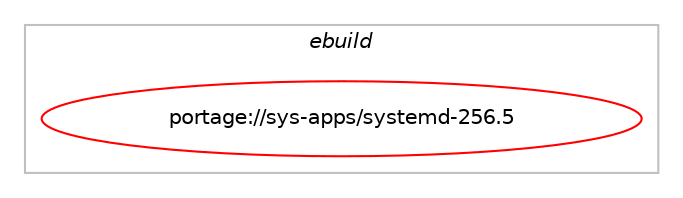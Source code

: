 digraph prolog {

# *************
# Graph options
# *************

newrank=true;
concentrate=true;
compound=true;
graph [rankdir=LR,fontname=Helvetica,fontsize=10,ranksep=1.5];#, ranksep=2.5, nodesep=0.2];
edge  [arrowhead=vee];
node  [fontname=Helvetica,fontsize=10];

# **********
# The ebuild
# **********

subgraph cluster_leftcol {
color=gray;
label=<<i>ebuild</i>>;
id [label="portage://sys-apps/systemd-256.5", color=red, width=4, href="../sys-apps/systemd-256.5.svg"];
}

# ****************
# The dependencies
# ****************

subgraph cluster_midcol {
color=gray;
label=<<i>dependencies</i>>;
subgraph cluster_compile {
fillcolor="#eeeeee";
style=filled;
label=<<i>compile</i>>;
# *** BEGIN UNKNOWN DEPENDENCY TYPE (TODO) ***
# id -> equal(use_conditional_group(positive,acl,portage://sys-apps/systemd-256.5,[package_dependency(portage://sys-apps/systemd-256.5,install,no,sys-apps,acl,none,[,,],[slot(0),equal],[])]))
# *** END UNKNOWN DEPENDENCY TYPE (TODO) ***

# *** BEGIN UNKNOWN DEPENDENCY TYPE (TODO) ***
# id -> equal(use_conditional_group(positive,apparmor,portage://sys-apps/systemd-256.5,[package_dependency(portage://sys-apps/systemd-256.5,install,no,sys-libs,libapparmor,greaterequal,[2.13,,,2.13],[slot(0),equal],[])]))
# *** END UNKNOWN DEPENDENCY TYPE (TODO) ***

# *** BEGIN UNKNOWN DEPENDENCY TYPE (TODO) ***
# id -> equal(use_conditional_group(positive,audit,portage://sys-apps/systemd-256.5,[package_dependency(portage://sys-apps/systemd-256.5,install,no,sys-process,audit,greaterequal,[2,,,2],[slot(0),equal],[])]))
# *** END UNKNOWN DEPENDENCY TYPE (TODO) ***

# *** BEGIN UNKNOWN DEPENDENCY TYPE (TODO) ***
# id -> equal(use_conditional_group(positive,cryptsetup,portage://sys-apps/systemd-256.5,[package_dependency(portage://sys-apps/systemd-256.5,install,no,sys-fs,cryptsetup,greaterequal,[2.0.1,,,2.0.1],[slot(0),equal],[])]))
# *** END UNKNOWN DEPENDENCY TYPE (TODO) ***

# *** BEGIN UNKNOWN DEPENDENCY TYPE (TODO) ***
# id -> equal(use_conditional_group(positive,curl,portage://sys-apps/systemd-256.5,[package_dependency(portage://sys-apps/systemd-256.5,install,no,net-misc,curl,greaterequal,[7.32.0,,,7.32.0],[slot(0),equal],[])]))
# *** END UNKNOWN DEPENDENCY TYPE (TODO) ***

# *** BEGIN UNKNOWN DEPENDENCY TYPE (TODO) ***
# id -> equal(use_conditional_group(positive,elfutils,portage://sys-apps/systemd-256.5,[package_dependency(portage://sys-apps/systemd-256.5,install,no,dev-libs,elfutils,greaterequal,[0.158,,,0.158],[slot(0),equal],[])]))
# *** END UNKNOWN DEPENDENCY TYPE (TODO) ***

# *** BEGIN UNKNOWN DEPENDENCY TYPE (TODO) ***
# id -> equal(use_conditional_group(positive,fido2,portage://sys-apps/systemd-256.5,[package_dependency(portage://sys-apps/systemd-256.5,install,no,dev-libs,libfido2,none,[,,],[slot(0),equal],[])]))
# *** END UNKNOWN DEPENDENCY TYPE (TODO) ***

# *** BEGIN UNKNOWN DEPENDENCY TYPE (TODO) ***
# id -> equal(use_conditional_group(positive,gcrypt,portage://sys-apps/systemd-256.5,[package_dependency(portage://sys-apps/systemd-256.5,install,no,dev-libs,libgcrypt,greaterequal,[1.4.5,,,1.4.5],[slot(0),equal],[use(optenable(abi_x86_32),negative),use(optenable(abi_x86_64),negative),use(optenable(abi_x86_x32),negative),use(optenable(abi_mips_n32),negative),use(optenable(abi_mips_n64),negative),use(optenable(abi_mips_o32),negative),use(optenable(abi_s390_32),negative),use(optenable(abi_s390_64),negative)])]))
# *** END UNKNOWN DEPENDENCY TYPE (TODO) ***

# *** BEGIN UNKNOWN DEPENDENCY TYPE (TODO) ***
# id -> equal(use_conditional_group(positive,gnutls,portage://sys-apps/systemd-256.5,[package_dependency(portage://sys-apps/systemd-256.5,install,no,net-libs,gnutls,greaterequal,[3.6.0,,,3.6.0],[slot(0),equal],[])]))
# *** END UNKNOWN DEPENDENCY TYPE (TODO) ***

# *** BEGIN UNKNOWN DEPENDENCY TYPE (TODO) ***
# id -> equal(use_conditional_group(positive,http,portage://sys-apps/systemd-256.5,[package_dependency(portage://sys-apps/systemd-256.5,install,no,net-libs,libmicrohttpd,greaterequal,[0.9.33,,,0.9.33],[slot(0),equal],[use(enable(epoll),positive)])]))
# *** END UNKNOWN DEPENDENCY TYPE (TODO) ***

# *** BEGIN UNKNOWN DEPENDENCY TYPE (TODO) ***
# id -> equal(use_conditional_group(positive,idn,portage://sys-apps/systemd-256.5,[package_dependency(portage://sys-apps/systemd-256.5,install,no,net-dns,libidn2,none,[,,],any_same_slot,[])]))
# *** END UNKNOWN DEPENDENCY TYPE (TODO) ***

# *** BEGIN UNKNOWN DEPENDENCY TYPE (TODO) ***
# id -> equal(use_conditional_group(positive,importd,portage://sys-apps/systemd-256.5,[package_dependency(portage://sys-apps/systemd-256.5,install,no,app-arch,bzip2,none,[,,],[slot(0),equal],[]),package_dependency(portage://sys-apps/systemd-256.5,install,no,sys-libs,zlib,none,[,,],[slot(0),equal],[])]))
# *** END UNKNOWN DEPENDENCY TYPE (TODO) ***

# *** BEGIN UNKNOWN DEPENDENCY TYPE (TODO) ***
# id -> equal(use_conditional_group(positive,iptables,portage://sys-apps/systemd-256.5,[package_dependency(portage://sys-apps/systemd-256.5,install,no,net-firewall,iptables,none,[,,],[slot(0),equal],[])]))
# *** END UNKNOWN DEPENDENCY TYPE (TODO) ***

# *** BEGIN UNKNOWN DEPENDENCY TYPE (TODO) ***
# id -> equal(use_conditional_group(positive,kmod,portage://sys-apps/systemd-256.5,[package_dependency(portage://sys-apps/systemd-256.5,install,no,sys-apps,kmod,greaterequal,[15,,,15],[slot(0),equal],[])]))
# *** END UNKNOWN DEPENDENCY TYPE (TODO) ***

# *** BEGIN UNKNOWN DEPENDENCY TYPE (TODO) ***
# id -> equal(use_conditional_group(positive,lz4,portage://sys-apps/systemd-256.5,[package_dependency(portage://sys-apps/systemd-256.5,install,no,app-arch,lz4,greaterequal,[0,,_p131,0_p131],[slot(0),equal],[use(optenable(abi_x86_32),negative),use(optenable(abi_x86_64),negative),use(optenable(abi_x86_x32),negative),use(optenable(abi_mips_n32),negative),use(optenable(abi_mips_n64),negative),use(optenable(abi_mips_o32),negative),use(optenable(abi_s390_32),negative),use(optenable(abi_s390_64),negative)])]))
# *** END UNKNOWN DEPENDENCY TYPE (TODO) ***

# *** BEGIN UNKNOWN DEPENDENCY TYPE (TODO) ***
# id -> equal(use_conditional_group(positive,lzma,portage://sys-apps/systemd-256.5,[package_dependency(portage://sys-apps/systemd-256.5,install,no,app-arch,xz-utils,greaterequal,[5.0.5,,-r1,5.0.5-r1],[slot(0),equal],[use(optenable(abi_x86_32),negative),use(optenable(abi_x86_64),negative),use(optenable(abi_x86_x32),negative),use(optenable(abi_mips_n32),negative),use(optenable(abi_mips_n64),negative),use(optenable(abi_mips_o32),negative),use(optenable(abi_s390_32),negative),use(optenable(abi_s390_64),negative)])]))
# *** END UNKNOWN DEPENDENCY TYPE (TODO) ***

# *** BEGIN UNKNOWN DEPENDENCY TYPE (TODO) ***
# id -> equal(use_conditional_group(positive,openssl,portage://sys-apps/systemd-256.5,[package_dependency(portage://sys-apps/systemd-256.5,install,no,dev-libs,openssl,greaterequal,[1.1.0,,,1.1.0],[slot(0),equal],[])]))
# *** END UNKNOWN DEPENDENCY TYPE (TODO) ***

# *** BEGIN UNKNOWN DEPENDENCY TYPE (TODO) ***
# id -> equal(use_conditional_group(positive,pam,portage://sys-apps/systemd-256.5,[package_dependency(portage://sys-apps/systemd-256.5,install,no,sys-libs,pam,none,[,,],any_same_slot,[use(optenable(abi_x86_32),negative),use(optenable(abi_x86_64),negative),use(optenable(abi_x86_x32),negative),use(optenable(abi_mips_n32),negative),use(optenable(abi_mips_n64),negative),use(optenable(abi_mips_o32),negative),use(optenable(abi_s390_32),negative),use(optenable(abi_s390_64),negative)])]))
# *** END UNKNOWN DEPENDENCY TYPE (TODO) ***

# *** BEGIN UNKNOWN DEPENDENCY TYPE (TODO) ***
# id -> equal(use_conditional_group(positive,pcre,portage://sys-apps/systemd-256.5,[package_dependency(portage://sys-apps/systemd-256.5,install,no,dev-libs,libpcre2,none,[,,],[],[])]))
# *** END UNKNOWN DEPENDENCY TYPE (TODO) ***

# *** BEGIN UNKNOWN DEPENDENCY TYPE (TODO) ***
# id -> equal(use_conditional_group(positive,pkcs11,portage://sys-apps/systemd-256.5,[package_dependency(portage://sys-apps/systemd-256.5,install,no,app-crypt,p11-kit,greaterequal,[0.23.3,,,0.23.3],[slot(0),equal],[])]))
# *** END UNKNOWN DEPENDENCY TYPE (TODO) ***

# *** BEGIN UNKNOWN DEPENDENCY TYPE (TODO) ***
# id -> equal(use_conditional_group(positive,pwquality,portage://sys-apps/systemd-256.5,[package_dependency(portage://sys-apps/systemd-256.5,install,no,dev-libs,libpwquality,greaterequal,[1.4.1,,,1.4.1],[slot(0),equal],[])]))
# *** END UNKNOWN DEPENDENCY TYPE (TODO) ***

# *** BEGIN UNKNOWN DEPENDENCY TYPE (TODO) ***
# id -> equal(use_conditional_group(positive,qrcode,portage://sys-apps/systemd-256.5,[package_dependency(portage://sys-apps/systemd-256.5,install,no,media-gfx,qrencode,greaterequal,[3,,,3],[slot(0),equal],[])]))
# *** END UNKNOWN DEPENDENCY TYPE (TODO) ***

# *** BEGIN UNKNOWN DEPENDENCY TYPE (TODO) ***
# id -> equal(use_conditional_group(positive,seccomp,portage://sys-apps/systemd-256.5,[package_dependency(portage://sys-apps/systemd-256.5,install,no,sys-libs,libseccomp,greaterequal,[2.3.3,,,2.3.3],[slot(0),equal],[])]))
# *** END UNKNOWN DEPENDENCY TYPE (TODO) ***

# *** BEGIN UNKNOWN DEPENDENCY TYPE (TODO) ***
# id -> equal(use_conditional_group(positive,selinux,portage://sys-apps/systemd-256.5,[package_dependency(portage://sys-apps/systemd-256.5,install,no,sys-libs,libselinux,greaterequal,[2.1.9,,,2.1.9],[slot(0),equal],[])]))
# *** END UNKNOWN DEPENDENCY TYPE (TODO) ***

# *** BEGIN UNKNOWN DEPENDENCY TYPE (TODO) ***
# id -> equal(use_conditional_group(positive,tpm,portage://sys-apps/systemd-256.5,[package_dependency(portage://sys-apps/systemd-256.5,install,no,app-crypt,tpm2-tss,none,[,,],[slot(0),equal],[])]))
# *** END UNKNOWN DEPENDENCY TYPE (TODO) ***

# *** BEGIN UNKNOWN DEPENDENCY TYPE (TODO) ***
# id -> equal(use_conditional_group(positive,xkb,portage://sys-apps/systemd-256.5,[package_dependency(portage://sys-apps/systemd-256.5,install,no,x11-libs,libxkbcommon,greaterequal,[0.4.1,,,0.4.1],[slot(0),equal],[])]))
# *** END UNKNOWN DEPENDENCY TYPE (TODO) ***

# *** BEGIN UNKNOWN DEPENDENCY TYPE (TODO) ***
# id -> equal(use_conditional_group(positive,zstd,portage://sys-apps/systemd-256.5,[package_dependency(portage://sys-apps/systemd-256.5,install,no,app-arch,zstd,greaterequal,[1.4.0,,,1.4.0],[slot(0),equal],[use(optenable(abi_x86_32),negative),use(optenable(abi_x86_64),negative),use(optenable(abi_x86_x32),negative),use(optenable(abi_mips_n32),negative),use(optenable(abi_mips_n64),negative),use(optenable(abi_mips_o32),negative),use(optenable(abi_s390_32),negative),use(optenable(abi_s390_64),negative)])]))
# *** END UNKNOWN DEPENDENCY TYPE (TODO) ***

# *** BEGIN UNKNOWN DEPENDENCY TYPE (TODO) ***
# id -> equal(package_dependency(portage://sys-apps/systemd-256.5,install,no,sys-apps,util-linux,greaterequal,[2.32,,,2.32],[slot(0),equal],[use(optenable(abi_x86_32),negative),use(optenable(abi_x86_64),negative),use(optenable(abi_x86_x32),negative),use(optenable(abi_mips_n32),negative),use(optenable(abi_mips_n64),negative),use(optenable(abi_mips_o32),negative),use(optenable(abi_s390_32),negative),use(optenable(abi_s390_64),negative)]))
# *** END UNKNOWN DEPENDENCY TYPE (TODO) ***

# *** BEGIN UNKNOWN DEPENDENCY TYPE (TODO) ***
# id -> equal(package_dependency(portage://sys-apps/systemd-256.5,install,no,sys-kernel,linux-headers,greaterequal,[4.15,,,4.15],[],[]))
# *** END UNKNOWN DEPENDENCY TYPE (TODO) ***

# *** BEGIN UNKNOWN DEPENDENCY TYPE (TODO) ***
# id -> equal(package_dependency(portage://sys-apps/systemd-256.5,install,no,sys-libs,libcap,none,[,,],[slot(0),equal],[use(optenable(abi_x86_32),negative),use(optenable(abi_x86_64),negative),use(optenable(abi_x86_x32),negative),use(optenable(abi_mips_n32),negative),use(optenable(abi_mips_n64),negative),use(optenable(abi_mips_o32),negative),use(optenable(abi_s390_32),negative),use(optenable(abi_s390_64),negative)]))
# *** END UNKNOWN DEPENDENCY TYPE (TODO) ***

# *** BEGIN UNKNOWN DEPENDENCY TYPE (TODO) ***
# id -> equal(package_dependency(portage://sys-apps/systemd-256.5,install,no,virtual,libcrypt,none,[,,],any_same_slot,[use(optenable(abi_x86_32),negative),use(optenable(abi_x86_64),negative),use(optenable(abi_x86_x32),negative),use(optenable(abi_mips_n32),negative),use(optenable(abi_mips_n64),negative),use(optenable(abi_mips_o32),negative),use(optenable(abi_s390_32),negative),use(optenable(abi_s390_64),negative)]))
# *** END UNKNOWN DEPENDENCY TYPE (TODO) ***

}
subgraph cluster_compileandrun {
fillcolor="#eeeeee";
style=filled;
label=<<i>compile and run</i>>;
}
subgraph cluster_run {
fillcolor="#eeeeee";
style=filled;
label=<<i>run</i>>;
# *** BEGIN UNKNOWN DEPENDENCY TYPE (TODO) ***
# id -> equal(use_conditional_group(negative,sysv-utils,portage://sys-apps/systemd-256.5,[package_dependency(portage://sys-apps/systemd-256.5,run,no,sys-apps,sysvinit,none,[,,],[],[])]))
# *** END UNKNOWN DEPENDENCY TYPE (TODO) ***

# *** BEGIN UNKNOWN DEPENDENCY TYPE (TODO) ***
# id -> equal(use_conditional_group(positive,acl,portage://sys-apps/systemd-256.5,[package_dependency(portage://sys-apps/systemd-256.5,run,no,sys-apps,acl,none,[,,],[slot(0),equal],[])]))
# *** END UNKNOWN DEPENDENCY TYPE (TODO) ***

# *** BEGIN UNKNOWN DEPENDENCY TYPE (TODO) ***
# id -> equal(use_conditional_group(positive,apparmor,portage://sys-apps/systemd-256.5,[package_dependency(portage://sys-apps/systemd-256.5,run,no,sys-libs,libapparmor,greaterequal,[2.13,,,2.13],[slot(0),equal],[])]))
# *** END UNKNOWN DEPENDENCY TYPE (TODO) ***

# *** BEGIN UNKNOWN DEPENDENCY TYPE (TODO) ***
# id -> equal(use_conditional_group(positive,audit,portage://sys-apps/systemd-256.5,[package_dependency(portage://sys-apps/systemd-256.5,run,no,sys-process,audit,greaterequal,[2,,,2],[slot(0),equal],[])]))
# *** END UNKNOWN DEPENDENCY TYPE (TODO) ***

# *** BEGIN UNKNOWN DEPENDENCY TYPE (TODO) ***
# id -> equal(use_conditional_group(positive,cryptsetup,portage://sys-apps/systemd-256.5,[package_dependency(portage://sys-apps/systemd-256.5,run,no,sys-fs,cryptsetup,greaterequal,[2.0.1,,,2.0.1],[slot(0),equal],[])]))
# *** END UNKNOWN DEPENDENCY TYPE (TODO) ***

# *** BEGIN UNKNOWN DEPENDENCY TYPE (TODO) ***
# id -> equal(use_conditional_group(positive,curl,portage://sys-apps/systemd-256.5,[package_dependency(portage://sys-apps/systemd-256.5,run,no,net-misc,curl,greaterequal,[7.32.0,,,7.32.0],[slot(0),equal],[])]))
# *** END UNKNOWN DEPENDENCY TYPE (TODO) ***

# *** BEGIN UNKNOWN DEPENDENCY TYPE (TODO) ***
# id -> equal(use_conditional_group(positive,elfutils,portage://sys-apps/systemd-256.5,[package_dependency(portage://sys-apps/systemd-256.5,run,no,dev-libs,elfutils,greaterequal,[0.158,,,0.158],[slot(0),equal],[])]))
# *** END UNKNOWN DEPENDENCY TYPE (TODO) ***

# *** BEGIN UNKNOWN DEPENDENCY TYPE (TODO) ***
# id -> equal(use_conditional_group(positive,fido2,portage://sys-apps/systemd-256.5,[package_dependency(portage://sys-apps/systemd-256.5,run,no,dev-libs,libfido2,none,[,,],[slot(0),equal],[])]))
# *** END UNKNOWN DEPENDENCY TYPE (TODO) ***

# *** BEGIN UNKNOWN DEPENDENCY TYPE (TODO) ***
# id -> equal(use_conditional_group(positive,gcrypt,portage://sys-apps/systemd-256.5,[package_dependency(portage://sys-apps/systemd-256.5,run,no,dev-libs,libgcrypt,greaterequal,[1.4.5,,,1.4.5],[slot(0),equal],[use(optenable(abi_x86_32),negative),use(optenable(abi_x86_64),negative),use(optenable(abi_x86_x32),negative),use(optenable(abi_mips_n32),negative),use(optenable(abi_mips_n64),negative),use(optenable(abi_mips_o32),negative),use(optenable(abi_s390_32),negative),use(optenable(abi_s390_64),negative)])]))
# *** END UNKNOWN DEPENDENCY TYPE (TODO) ***

# *** BEGIN UNKNOWN DEPENDENCY TYPE (TODO) ***
# id -> equal(use_conditional_group(positive,gnutls,portage://sys-apps/systemd-256.5,[package_dependency(portage://sys-apps/systemd-256.5,run,no,net-libs,gnutls,greaterequal,[3.6.0,,,3.6.0],[slot(0),equal],[])]))
# *** END UNKNOWN DEPENDENCY TYPE (TODO) ***

# *** BEGIN UNKNOWN DEPENDENCY TYPE (TODO) ***
# id -> equal(use_conditional_group(positive,http,portage://sys-apps/systemd-256.5,[package_dependency(portage://sys-apps/systemd-256.5,run,no,net-libs,libmicrohttpd,greaterequal,[0.9.33,,,0.9.33],[slot(0),equal],[use(enable(epoll),positive)])]))
# *** END UNKNOWN DEPENDENCY TYPE (TODO) ***

# *** BEGIN UNKNOWN DEPENDENCY TYPE (TODO) ***
# id -> equal(use_conditional_group(positive,idn,portage://sys-apps/systemd-256.5,[package_dependency(portage://sys-apps/systemd-256.5,run,no,net-dns,libidn2,none,[,,],any_same_slot,[])]))
# *** END UNKNOWN DEPENDENCY TYPE (TODO) ***

# *** BEGIN UNKNOWN DEPENDENCY TYPE (TODO) ***
# id -> equal(use_conditional_group(positive,importd,portage://sys-apps/systemd-256.5,[package_dependency(portage://sys-apps/systemd-256.5,run,no,app-arch,bzip2,none,[,,],[slot(0),equal],[]),package_dependency(portage://sys-apps/systemd-256.5,run,no,sys-libs,zlib,none,[,,],[slot(0),equal],[])]))
# *** END UNKNOWN DEPENDENCY TYPE (TODO) ***

# *** BEGIN UNKNOWN DEPENDENCY TYPE (TODO) ***
# id -> equal(use_conditional_group(positive,iptables,portage://sys-apps/systemd-256.5,[package_dependency(portage://sys-apps/systemd-256.5,run,no,net-firewall,iptables,none,[,,],[slot(0),equal],[])]))
# *** END UNKNOWN DEPENDENCY TYPE (TODO) ***

# *** BEGIN UNKNOWN DEPENDENCY TYPE (TODO) ***
# id -> equal(use_conditional_group(positive,kmod,portage://sys-apps/systemd-256.5,[package_dependency(portage://sys-apps/systemd-256.5,run,no,sys-apps,kmod,greaterequal,[15,,,15],[slot(0),equal],[])]))
# *** END UNKNOWN DEPENDENCY TYPE (TODO) ***

# *** BEGIN UNKNOWN DEPENDENCY TYPE (TODO) ***
# id -> equal(use_conditional_group(positive,lz4,portage://sys-apps/systemd-256.5,[package_dependency(portage://sys-apps/systemd-256.5,run,no,app-arch,lz4,greaterequal,[0,,_p131,0_p131],[slot(0),equal],[use(optenable(abi_x86_32),negative),use(optenable(abi_x86_64),negative),use(optenable(abi_x86_x32),negative),use(optenable(abi_mips_n32),negative),use(optenable(abi_mips_n64),negative),use(optenable(abi_mips_o32),negative),use(optenable(abi_s390_32),negative),use(optenable(abi_s390_64),negative)])]))
# *** END UNKNOWN DEPENDENCY TYPE (TODO) ***

# *** BEGIN UNKNOWN DEPENDENCY TYPE (TODO) ***
# id -> equal(use_conditional_group(positive,lzma,portage://sys-apps/systemd-256.5,[package_dependency(portage://sys-apps/systemd-256.5,run,no,app-arch,xz-utils,greaterequal,[5.0.5,,-r1,5.0.5-r1],[slot(0),equal],[use(optenable(abi_x86_32),negative),use(optenable(abi_x86_64),negative),use(optenable(abi_x86_x32),negative),use(optenable(abi_mips_n32),negative),use(optenable(abi_mips_n64),negative),use(optenable(abi_mips_o32),negative),use(optenable(abi_s390_32),negative),use(optenable(abi_s390_64),negative)])]))
# *** END UNKNOWN DEPENDENCY TYPE (TODO) ***

# *** BEGIN UNKNOWN DEPENDENCY TYPE (TODO) ***
# id -> equal(use_conditional_group(positive,openssl,portage://sys-apps/systemd-256.5,[package_dependency(portage://sys-apps/systemd-256.5,run,no,dev-libs,openssl,greaterequal,[1.1.0,,,1.1.0],[slot(0),equal],[])]))
# *** END UNKNOWN DEPENDENCY TYPE (TODO) ***

# *** BEGIN UNKNOWN DEPENDENCY TYPE (TODO) ***
# id -> equal(use_conditional_group(positive,pam,portage://sys-apps/systemd-256.5,[package_dependency(portage://sys-apps/systemd-256.5,run,no,sys-libs,pam,none,[,,],any_same_slot,[use(optenable(abi_x86_32),negative),use(optenable(abi_x86_64),negative),use(optenable(abi_x86_x32),negative),use(optenable(abi_mips_n32),negative),use(optenable(abi_mips_n64),negative),use(optenable(abi_mips_o32),negative),use(optenable(abi_s390_32),negative),use(optenable(abi_s390_64),negative)])]))
# *** END UNKNOWN DEPENDENCY TYPE (TODO) ***

# *** BEGIN UNKNOWN DEPENDENCY TYPE (TODO) ***
# id -> equal(use_conditional_group(positive,pcre,portage://sys-apps/systemd-256.5,[package_dependency(portage://sys-apps/systemd-256.5,run,no,dev-libs,libpcre2,none,[,,],[],[])]))
# *** END UNKNOWN DEPENDENCY TYPE (TODO) ***

# *** BEGIN UNKNOWN DEPENDENCY TYPE (TODO) ***
# id -> equal(use_conditional_group(positive,pkcs11,portage://sys-apps/systemd-256.5,[package_dependency(portage://sys-apps/systemd-256.5,run,no,app-crypt,p11-kit,greaterequal,[0.23.3,,,0.23.3],[slot(0),equal],[])]))
# *** END UNKNOWN DEPENDENCY TYPE (TODO) ***

# *** BEGIN UNKNOWN DEPENDENCY TYPE (TODO) ***
# id -> equal(use_conditional_group(positive,pwquality,portage://sys-apps/systemd-256.5,[package_dependency(portage://sys-apps/systemd-256.5,run,no,dev-libs,libpwquality,greaterequal,[1.4.1,,,1.4.1],[slot(0),equal],[])]))
# *** END UNKNOWN DEPENDENCY TYPE (TODO) ***

# *** BEGIN UNKNOWN DEPENDENCY TYPE (TODO) ***
# id -> equal(use_conditional_group(positive,qrcode,portage://sys-apps/systemd-256.5,[package_dependency(portage://sys-apps/systemd-256.5,run,no,media-gfx,qrencode,greaterequal,[3,,,3],[slot(0),equal],[])]))
# *** END UNKNOWN DEPENDENCY TYPE (TODO) ***

# *** BEGIN UNKNOWN DEPENDENCY TYPE (TODO) ***
# id -> equal(use_conditional_group(positive,resolvconf,portage://sys-apps/systemd-256.5,[package_dependency(portage://sys-apps/systemd-256.5,run,weak,net-dns,openresolv,none,[,,],[],[])]))
# *** END UNKNOWN DEPENDENCY TYPE (TODO) ***

# *** BEGIN UNKNOWN DEPENDENCY TYPE (TODO) ***
# id -> equal(use_conditional_group(positive,seccomp,portage://sys-apps/systemd-256.5,[package_dependency(portage://sys-apps/systemd-256.5,run,no,sys-libs,libseccomp,greaterequal,[2.3.3,,,2.3.3],[slot(0),equal],[])]))
# *** END UNKNOWN DEPENDENCY TYPE (TODO) ***

# *** BEGIN UNKNOWN DEPENDENCY TYPE (TODO) ***
# id -> equal(use_conditional_group(positive,selinux,portage://sys-apps/systemd-256.5,[package_dependency(portage://sys-apps/systemd-256.5,run,no,sec-policy,selinux-base-policy,none,[,,],[],[use(enable(systemd),none)]),package_dependency(portage://sys-apps/systemd-256.5,run,no,sec-policy,selinux-ntp,none,[,,],[],[])]))
# *** END UNKNOWN DEPENDENCY TYPE (TODO) ***

# *** BEGIN UNKNOWN DEPENDENCY TYPE (TODO) ***
# id -> equal(use_conditional_group(positive,selinux,portage://sys-apps/systemd-256.5,[package_dependency(portage://sys-apps/systemd-256.5,run,no,sys-libs,libselinux,greaterequal,[2.1.9,,,2.1.9],[slot(0),equal],[])]))
# *** END UNKNOWN DEPENDENCY TYPE (TODO) ***

# *** BEGIN UNKNOWN DEPENDENCY TYPE (TODO) ***
# id -> equal(use_conditional_group(positive,sysv-utils,portage://sys-apps/systemd-256.5,[package_dependency(portage://sys-apps/systemd-256.5,run,weak,sys-apps,openrc,none,[,,],[],[use(enable(sysv-utils),negative)]),package_dependency(portage://sys-apps/systemd-256.5,run,weak,sys-apps,openrc-navi,none,[,,],[],[use(enable(sysv-utils),negative)]),package_dependency(portage://sys-apps/systemd-256.5,run,weak,sys-apps,sysvinit,none,[,,],[],[])]))
# *** END UNKNOWN DEPENDENCY TYPE (TODO) ***

# *** BEGIN UNKNOWN DEPENDENCY TYPE (TODO) ***
# id -> equal(use_conditional_group(positive,tpm,portage://sys-apps/systemd-256.5,[package_dependency(portage://sys-apps/systemd-256.5,run,no,app-crypt,tpm2-tss,none,[,,],[slot(0),equal],[])]))
# *** END UNKNOWN DEPENDENCY TYPE (TODO) ***

# *** BEGIN UNKNOWN DEPENDENCY TYPE (TODO) ***
# id -> equal(use_conditional_group(positive,ukify,portage://sys-apps/systemd-256.5,[use_conditional_group(positive,python_single_target_python3_10,portage://sys-apps/systemd-256.5,[package_dependency(portage://sys-apps/systemd-256.5,run,no,dev-lang,python,none,[,,],[slot(3.10)],[])]),use_conditional_group(positive,python_single_target_python3_11,portage://sys-apps/systemd-256.5,[package_dependency(portage://sys-apps/systemd-256.5,run,no,dev-lang,python,none,[,,],[slot(3.11)],[])]),use_conditional_group(positive,python_single_target_python3_12,portage://sys-apps/systemd-256.5,[package_dependency(portage://sys-apps/systemd-256.5,run,no,dev-lang,python,none,[,,],[slot(3.12)],[])]),use_conditional_group(positive,python_single_target_python3_10,portage://sys-apps/systemd-256.5,[package_dependency(portage://sys-apps/systemd-256.5,run,no,dev-python,pefile,none,[,,],[],[use(enable(python_targets_python3_10),negative)])]),use_conditional_group(positive,python_single_target_python3_11,portage://sys-apps/systemd-256.5,[package_dependency(portage://sys-apps/systemd-256.5,run,no,dev-python,pefile,none,[,,],[],[use(enable(python_targets_python3_11),negative)])]),use_conditional_group(positive,python_single_target_python3_12,portage://sys-apps/systemd-256.5,[package_dependency(portage://sys-apps/systemd-256.5,run,no,dev-python,pefile,none,[,,],[],[use(enable(python_targets_python3_12),negative)])])]))
# *** END UNKNOWN DEPENDENCY TYPE (TODO) ***

# *** BEGIN UNKNOWN DEPENDENCY TYPE (TODO) ***
# id -> equal(use_conditional_group(positive,xkb,portage://sys-apps/systemd-256.5,[package_dependency(portage://sys-apps/systemd-256.5,run,no,x11-libs,libxkbcommon,greaterequal,[0.4.1,,,0.4.1],[slot(0),equal],[])]))
# *** END UNKNOWN DEPENDENCY TYPE (TODO) ***

# *** BEGIN UNKNOWN DEPENDENCY TYPE (TODO) ***
# id -> equal(use_conditional_group(positive,zstd,portage://sys-apps/systemd-256.5,[package_dependency(portage://sys-apps/systemd-256.5,run,no,app-arch,zstd,greaterequal,[1.4.0,,,1.4.0],[slot(0),equal],[use(optenable(abi_x86_32),negative),use(optenable(abi_x86_64),negative),use(optenable(abi_x86_x32),negative),use(optenable(abi_mips_n32),negative),use(optenable(abi_mips_n64),negative),use(optenable(abi_mips_o32),negative),use(optenable(abi_s390_32),negative),use(optenable(abi_s390_64),negative)])]))
# *** END UNKNOWN DEPENDENCY TYPE (TODO) ***

# *** BEGIN UNKNOWN DEPENDENCY TYPE (TODO) ***
# id -> equal(package_dependency(portage://sys-apps/systemd-256.5,run,no,acct-group,adm,greaterequal,[0,,-r1,0-r1],[],[]))
# *** END UNKNOWN DEPENDENCY TYPE (TODO) ***

# *** BEGIN UNKNOWN DEPENDENCY TYPE (TODO) ***
# id -> equal(package_dependency(portage://sys-apps/systemd-256.5,run,no,acct-group,audio,greaterequal,[0,,-r1,0-r1],[],[]))
# *** END UNKNOWN DEPENDENCY TYPE (TODO) ***

# *** BEGIN UNKNOWN DEPENDENCY TYPE (TODO) ***
# id -> equal(package_dependency(portage://sys-apps/systemd-256.5,run,no,acct-group,cdrom,greaterequal,[0,,-r1,0-r1],[],[]))
# *** END UNKNOWN DEPENDENCY TYPE (TODO) ***

# *** BEGIN UNKNOWN DEPENDENCY TYPE (TODO) ***
# id -> equal(package_dependency(portage://sys-apps/systemd-256.5,run,no,acct-group,dialout,greaterequal,[0,,-r1,0-r1],[],[]))
# *** END UNKNOWN DEPENDENCY TYPE (TODO) ***

# *** BEGIN UNKNOWN DEPENDENCY TYPE (TODO) ***
# id -> equal(package_dependency(portage://sys-apps/systemd-256.5,run,no,acct-group,disk,greaterequal,[0,,-r1,0-r1],[],[]))
# *** END UNKNOWN DEPENDENCY TYPE (TODO) ***

# *** BEGIN UNKNOWN DEPENDENCY TYPE (TODO) ***
# id -> equal(package_dependency(portage://sys-apps/systemd-256.5,run,no,acct-group,input,greaterequal,[0,,-r1,0-r1],[],[]))
# *** END UNKNOWN DEPENDENCY TYPE (TODO) ***

# *** BEGIN UNKNOWN DEPENDENCY TYPE (TODO) ***
# id -> equal(package_dependency(portage://sys-apps/systemd-256.5,run,no,acct-group,kmem,greaterequal,[0,,-r1,0-r1],[],[]))
# *** END UNKNOWN DEPENDENCY TYPE (TODO) ***

# *** BEGIN UNKNOWN DEPENDENCY TYPE (TODO) ***
# id -> equal(package_dependency(portage://sys-apps/systemd-256.5,run,no,acct-group,kvm,greaterequal,[0,,-r1,0-r1],[],[]))
# *** END UNKNOWN DEPENDENCY TYPE (TODO) ***

# *** BEGIN UNKNOWN DEPENDENCY TYPE (TODO) ***
# id -> equal(package_dependency(portage://sys-apps/systemd-256.5,run,no,acct-group,lp,greaterequal,[0,,-r1,0-r1],[],[]))
# *** END UNKNOWN DEPENDENCY TYPE (TODO) ***

# *** BEGIN UNKNOWN DEPENDENCY TYPE (TODO) ***
# id -> equal(package_dependency(portage://sys-apps/systemd-256.5,run,no,acct-group,render,greaterequal,[0,,-r1,0-r1],[],[]))
# *** END UNKNOWN DEPENDENCY TYPE (TODO) ***

# *** BEGIN UNKNOWN DEPENDENCY TYPE (TODO) ***
# id -> equal(package_dependency(portage://sys-apps/systemd-256.5,run,no,acct-group,sgx,none,[,,],[],[]))
# *** END UNKNOWN DEPENDENCY TYPE (TODO) ***

# *** BEGIN UNKNOWN DEPENDENCY TYPE (TODO) ***
# id -> equal(package_dependency(portage://sys-apps/systemd-256.5,run,no,acct-group,systemd-journal,greaterequal,[0,,-r1,0-r1],[],[]))
# *** END UNKNOWN DEPENDENCY TYPE (TODO) ***

# *** BEGIN UNKNOWN DEPENDENCY TYPE (TODO) ***
# id -> equal(package_dependency(portage://sys-apps/systemd-256.5,run,no,acct-group,tape,greaterequal,[0,,-r1,0-r1],[],[]))
# *** END UNKNOWN DEPENDENCY TYPE (TODO) ***

# *** BEGIN UNKNOWN DEPENDENCY TYPE (TODO) ***
# id -> equal(package_dependency(portage://sys-apps/systemd-256.5,run,no,acct-group,tty,greaterequal,[0,,-r1,0-r1],[],[]))
# *** END UNKNOWN DEPENDENCY TYPE (TODO) ***

# *** BEGIN UNKNOWN DEPENDENCY TYPE (TODO) ***
# id -> equal(package_dependency(portage://sys-apps/systemd-256.5,run,no,acct-group,users,none,[,,],[],[]))
# *** END UNKNOWN DEPENDENCY TYPE (TODO) ***

# *** BEGIN UNKNOWN DEPENDENCY TYPE (TODO) ***
# id -> equal(package_dependency(portage://sys-apps/systemd-256.5,run,no,acct-group,utmp,greaterequal,[0,,-r1,0-r1],[],[]))
# *** END UNKNOWN DEPENDENCY TYPE (TODO) ***

# *** BEGIN UNKNOWN DEPENDENCY TYPE (TODO) ***
# id -> equal(package_dependency(portage://sys-apps/systemd-256.5,run,no,acct-group,video,greaterequal,[0,,-r1,0-r1],[],[]))
# *** END UNKNOWN DEPENDENCY TYPE (TODO) ***

# *** BEGIN UNKNOWN DEPENDENCY TYPE (TODO) ***
# id -> equal(package_dependency(portage://sys-apps/systemd-256.5,run,no,acct-group,wheel,greaterequal,[0,,-r1,0-r1],[],[]))
# *** END UNKNOWN DEPENDENCY TYPE (TODO) ***

# *** BEGIN UNKNOWN DEPENDENCY TYPE (TODO) ***
# id -> equal(package_dependency(portage://sys-apps/systemd-256.5,run,no,acct-user,nobody,none,[,,],[],[]))
# *** END UNKNOWN DEPENDENCY TYPE (TODO) ***

# *** BEGIN UNKNOWN DEPENDENCY TYPE (TODO) ***
# id -> equal(package_dependency(portage://sys-apps/systemd-256.5,run,no,acct-user,root,greaterequal,[0,,-r1,0-r1],[],[]))
# *** END UNKNOWN DEPENDENCY TYPE (TODO) ***

# *** BEGIN UNKNOWN DEPENDENCY TYPE (TODO) ***
# id -> equal(package_dependency(portage://sys-apps/systemd-256.5,run,no,acct-user,systemd-coredump,greaterequal,[0,,-r1,0-r1],[],[]))
# *** END UNKNOWN DEPENDENCY TYPE (TODO) ***

# *** BEGIN UNKNOWN DEPENDENCY TYPE (TODO) ***
# id -> equal(package_dependency(portage://sys-apps/systemd-256.5,run,no,acct-user,systemd-journal-remote,greaterequal,[0,,-r1,0-r1],[],[]))
# *** END UNKNOWN DEPENDENCY TYPE (TODO) ***

# *** BEGIN UNKNOWN DEPENDENCY TYPE (TODO) ***
# id -> equal(package_dependency(portage://sys-apps/systemd-256.5,run,no,acct-user,systemd-network,greaterequal,[0,,-r1,0-r1],[],[]))
# *** END UNKNOWN DEPENDENCY TYPE (TODO) ***

# *** BEGIN UNKNOWN DEPENDENCY TYPE (TODO) ***
# id -> equal(package_dependency(portage://sys-apps/systemd-256.5,run,no,acct-user,systemd-oom,none,[,,],[],[]))
# *** END UNKNOWN DEPENDENCY TYPE (TODO) ***

# *** BEGIN UNKNOWN DEPENDENCY TYPE (TODO) ***
# id -> equal(package_dependency(portage://sys-apps/systemd-256.5,run,no,acct-user,systemd-resolve,greaterequal,[0,,-r1,0-r1],[],[]))
# *** END UNKNOWN DEPENDENCY TYPE (TODO) ***

# *** BEGIN UNKNOWN DEPENDENCY TYPE (TODO) ***
# id -> equal(package_dependency(portage://sys-apps/systemd-256.5,run,no,acct-user,systemd-timesync,greaterequal,[0,,-r1,0-r1],[],[]))
# *** END UNKNOWN DEPENDENCY TYPE (TODO) ***

# *** BEGIN UNKNOWN DEPENDENCY TYPE (TODO) ***
# id -> equal(package_dependency(portage://sys-apps/systemd-256.5,run,no,sys-apps,baselayout,greaterequal,[2.2,,,2.2],[],[]))
# *** END UNKNOWN DEPENDENCY TYPE (TODO) ***

# *** BEGIN UNKNOWN DEPENDENCY TYPE (TODO) ***
# id -> equal(package_dependency(portage://sys-apps/systemd-256.5,run,no,sys-apps,util-linux,greaterequal,[2.32,,,2.32],[slot(0),equal],[use(optenable(abi_x86_32),negative),use(optenable(abi_x86_64),negative),use(optenable(abi_x86_x32),negative),use(optenable(abi_mips_n32),negative),use(optenable(abi_mips_n64),negative),use(optenable(abi_mips_o32),negative),use(optenable(abi_s390_32),negative),use(optenable(abi_s390_64),negative)]))
# *** END UNKNOWN DEPENDENCY TYPE (TODO) ***

# *** BEGIN UNKNOWN DEPENDENCY TYPE (TODO) ***
# id -> equal(package_dependency(portage://sys-apps/systemd-256.5,run,no,sys-libs,libcap,none,[,,],[slot(0),equal],[use(optenable(abi_x86_32),negative),use(optenable(abi_x86_64),negative),use(optenable(abi_x86_x32),negative),use(optenable(abi_mips_n32),negative),use(optenable(abi_mips_n64),negative),use(optenable(abi_mips_o32),negative),use(optenable(abi_s390_32),negative),use(optenable(abi_s390_64),negative)]))
# *** END UNKNOWN DEPENDENCY TYPE (TODO) ***

# *** BEGIN UNKNOWN DEPENDENCY TYPE (TODO) ***
# id -> equal(package_dependency(portage://sys-apps/systemd-256.5,run,no,virtual,libcrypt,none,[,,],any_same_slot,[use(optenable(abi_x86_32),negative),use(optenable(abi_x86_64),negative),use(optenable(abi_x86_x32),negative),use(optenable(abi_mips_n32),negative),use(optenable(abi_mips_n64),negative),use(optenable(abi_mips_o32),negative),use(optenable(abi_s390_32),negative),use(optenable(abi_s390_64),negative)]))
# *** END UNKNOWN DEPENDENCY TYPE (TODO) ***

# *** BEGIN UNKNOWN DEPENDENCY TYPE (TODO) ***
# id -> equal(package_dependency(portage://sys-apps/systemd-256.5,run,weak,sys-apps,hwids,none,[,,],[],[use(enable(udev),none)]))
# *** END UNKNOWN DEPENDENCY TYPE (TODO) ***

# *** BEGIN UNKNOWN DEPENDENCY TYPE (TODO) ***
# id -> equal(package_dependency(portage://sys-apps/systemd-256.5,run,weak,sys-auth,nss-myhostname,none,[,,],[],[]))
# *** END UNKNOWN DEPENDENCY TYPE (TODO) ***

# *** BEGIN UNKNOWN DEPENDENCY TYPE (TODO) ***
# id -> equal(package_dependency(portage://sys-apps/systemd-256.5,run,weak,sys-fs,eudev,none,[,,],[],[]))
# *** END UNKNOWN DEPENDENCY TYPE (TODO) ***

# *** BEGIN UNKNOWN DEPENDENCY TYPE (TODO) ***
# id -> equal(package_dependency(portage://sys-apps/systemd-256.5,run,weak,sys-fs,udev,none,[,,],[],[]))
# *** END UNKNOWN DEPENDENCY TYPE (TODO) ***

}
}

# **************
# The candidates
# **************

subgraph cluster_choices {
rank=same;
color=gray;
label=<<i>candidates</i>>;

}

}

